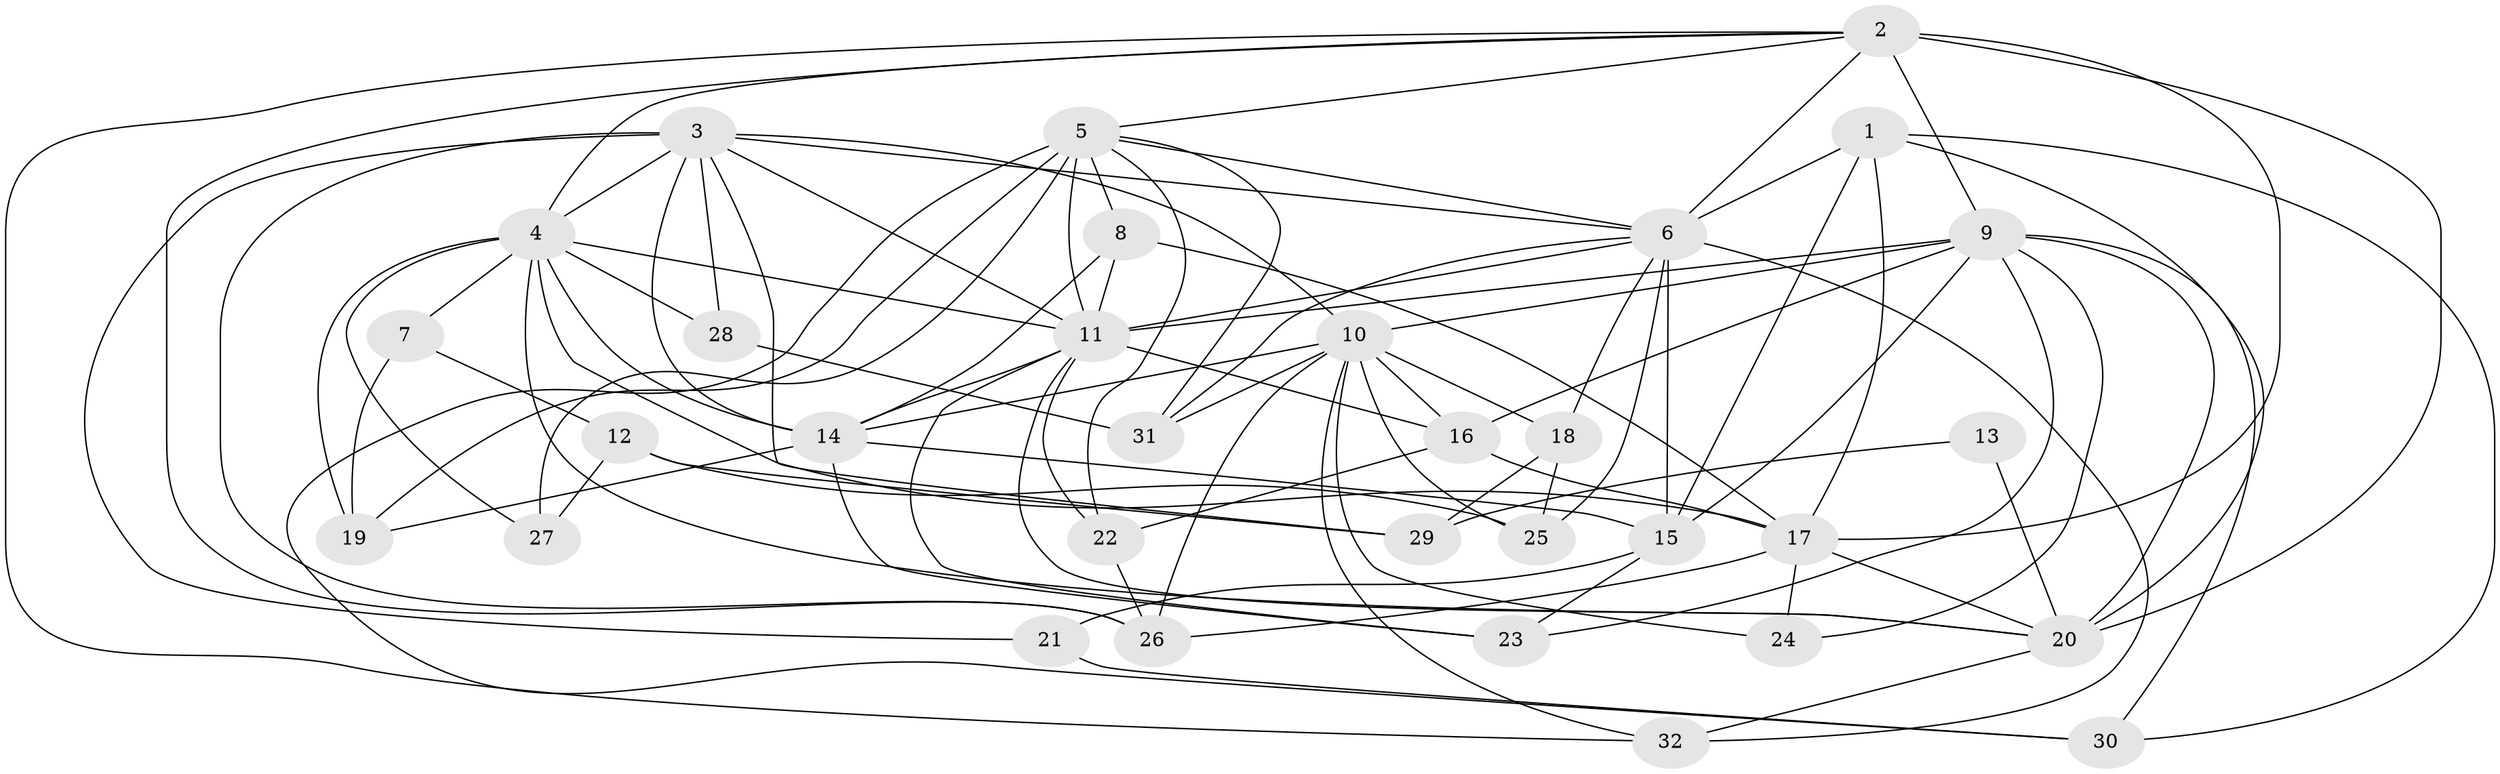// original degree distribution, {4: 1.0}
// Generated by graph-tools (version 1.1) at 2025/53/03/04/25 22:53:41]
// undirected, 32 vertices, 91 edges
graph export_dot {
  node [color=gray90,style=filled];
  1;
  2;
  3;
  4;
  5;
  6;
  7;
  8;
  9;
  10;
  11;
  12;
  13;
  14;
  15;
  16;
  17;
  18;
  19;
  20;
  21;
  22;
  23;
  24;
  25;
  26;
  27;
  28;
  29;
  30;
  31;
  32;
  1 -- 6 [weight=2.0];
  1 -- 15 [weight=1.0];
  1 -- 17 [weight=1.0];
  1 -- 20 [weight=1.0];
  1 -- 30 [weight=1.0];
  2 -- 4 [weight=1.0];
  2 -- 5 [weight=1.0];
  2 -- 6 [weight=1.0];
  2 -- 9 [weight=1.0];
  2 -- 17 [weight=2.0];
  2 -- 20 [weight=3.0];
  2 -- 26 [weight=2.0];
  2 -- 32 [weight=1.0];
  3 -- 4 [weight=1.0];
  3 -- 6 [weight=1.0];
  3 -- 10 [weight=1.0];
  3 -- 11 [weight=2.0];
  3 -- 14 [weight=2.0];
  3 -- 21 [weight=1.0];
  3 -- 26 [weight=1.0];
  3 -- 28 [weight=2.0];
  3 -- 29 [weight=1.0];
  4 -- 7 [weight=2.0];
  4 -- 11 [weight=1.0];
  4 -- 14 [weight=1.0];
  4 -- 17 [weight=2.0];
  4 -- 19 [weight=1.0];
  4 -- 20 [weight=1.0];
  4 -- 27 [weight=1.0];
  4 -- 28 [weight=1.0];
  5 -- 6 [weight=1.0];
  5 -- 8 [weight=1.0];
  5 -- 11 [weight=1.0];
  5 -- 19 [weight=1.0];
  5 -- 22 [weight=1.0];
  5 -- 27 [weight=2.0];
  5 -- 30 [weight=1.0];
  5 -- 31 [weight=1.0];
  6 -- 11 [weight=1.0];
  6 -- 15 [weight=2.0];
  6 -- 18 [weight=1.0];
  6 -- 25 [weight=1.0];
  6 -- 31 [weight=1.0];
  6 -- 32 [weight=1.0];
  7 -- 12 [weight=1.0];
  7 -- 19 [weight=1.0];
  8 -- 11 [weight=1.0];
  8 -- 14 [weight=1.0];
  8 -- 17 [weight=1.0];
  9 -- 10 [weight=1.0];
  9 -- 11 [weight=1.0];
  9 -- 15 [weight=1.0];
  9 -- 16 [weight=2.0];
  9 -- 20 [weight=1.0];
  9 -- 23 [weight=1.0];
  9 -- 24 [weight=1.0];
  9 -- 30 [weight=1.0];
  10 -- 14 [weight=2.0];
  10 -- 16 [weight=1.0];
  10 -- 18 [weight=1.0];
  10 -- 24 [weight=2.0];
  10 -- 25 [weight=1.0];
  10 -- 26 [weight=1.0];
  10 -- 31 [weight=1.0];
  10 -- 32 [weight=1.0];
  11 -- 14 [weight=1.0];
  11 -- 16 [weight=1.0];
  11 -- 20 [weight=1.0];
  11 -- 22 [weight=1.0];
  11 -- 23 [weight=1.0];
  12 -- 25 [weight=1.0];
  12 -- 27 [weight=1.0];
  12 -- 29 [weight=1.0];
  13 -- 20 [weight=3.0];
  13 -- 29 [weight=1.0];
  14 -- 15 [weight=1.0];
  14 -- 19 [weight=1.0];
  14 -- 23 [weight=1.0];
  15 -- 21 [weight=2.0];
  15 -- 23 [weight=1.0];
  16 -- 17 [weight=1.0];
  16 -- 22 [weight=1.0];
  17 -- 20 [weight=1.0];
  17 -- 24 [weight=1.0];
  17 -- 26 [weight=1.0];
  18 -- 25 [weight=1.0];
  18 -- 29 [weight=1.0];
  20 -- 32 [weight=1.0];
  21 -- 30 [weight=1.0];
  22 -- 26 [weight=1.0];
  28 -- 31 [weight=1.0];
}
